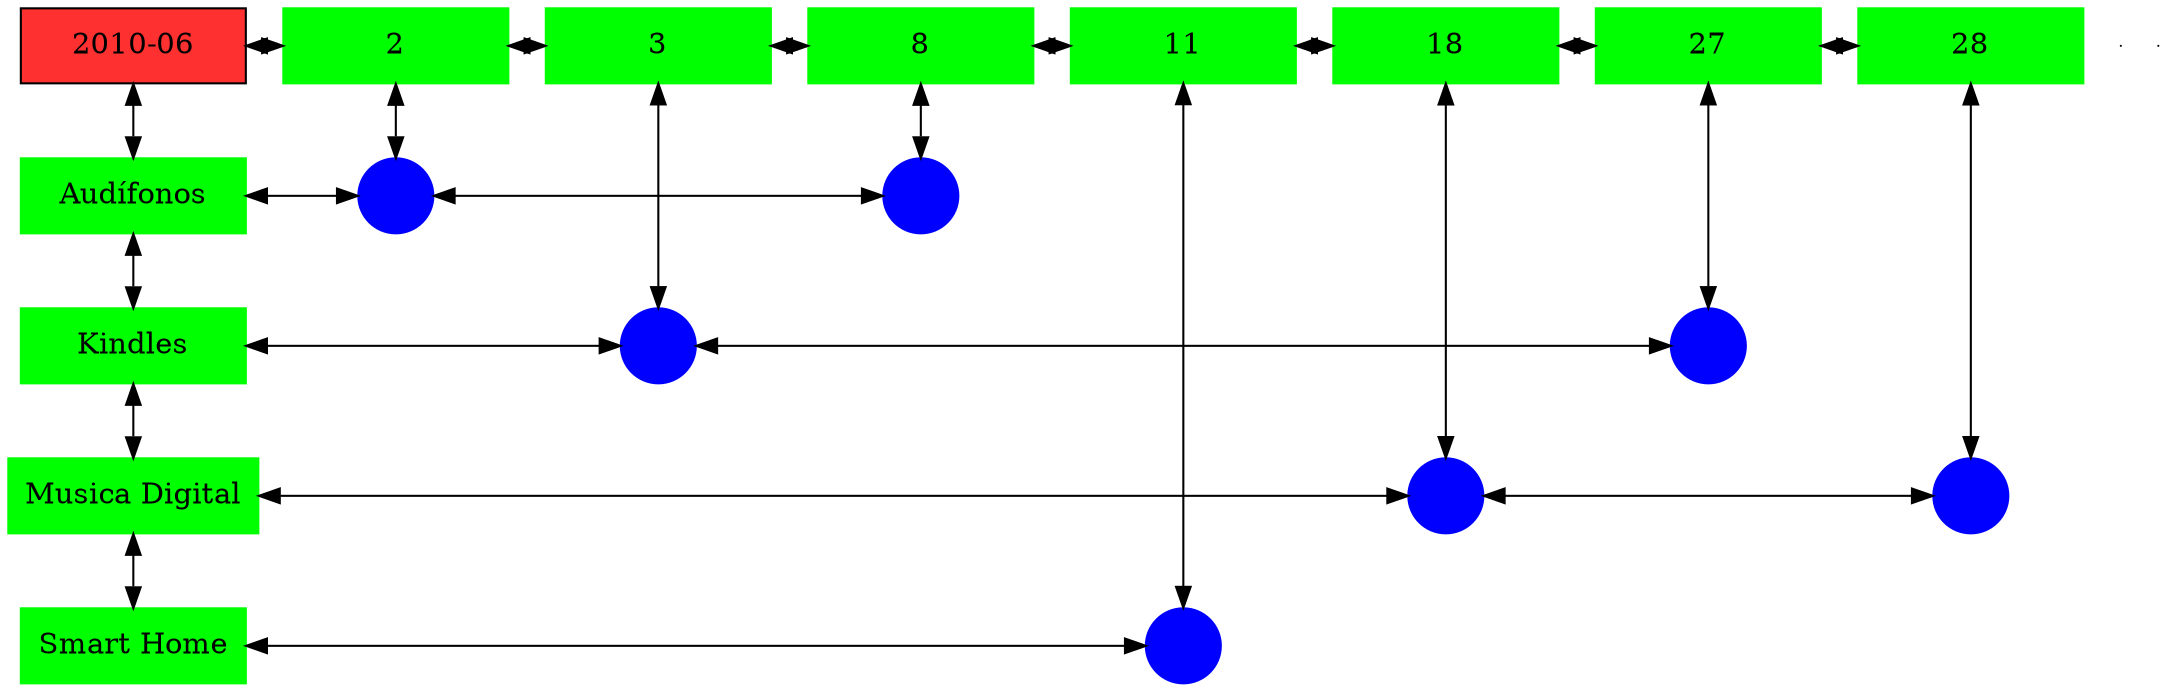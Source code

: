 digraph G{
node[shape="box"];
nodeMt[ label = "2010-06", width = 1.5, style = filled, fillcolor = firebrick1, group = 1 ];
e0[ shape = point, width = 0 ];
e1[ shape = point, width = 0 ];
node0xc001f4a4b0[label="2",color=green,style =filled,width = 1.5 group=2];
nodeMt->node0xc001f4a4b0[dir="both"];
{rank=same;nodeMt;node0xc001f4a4b0;}
node0xc0022abb80[label="3",color=green,style =filled,width = 1.5 group=3];
node0xc001f4a4b0->node0xc0022abb80[dir="both"];
{rank=same;node0xc001f4a4b0;node0xc0022abb80;}
node0xc00225caf0[label="8",color=green,style =filled,width = 1.5 group=8];
node0xc0022abb80->node0xc00225caf0[dir="both"];
{rank=same;node0xc0022abb80;node0xc00225caf0;}
node0xc002041630[label="11",color=green,style =filled,width = 1.5 group=11];
node0xc00225caf0->node0xc002041630[dir="both"];
{rank=same;node0xc00225caf0;node0xc002041630;}
node0xc0020be5f0[label="18",color=green,style =filled,width = 1.5 group=18];
node0xc002041630->node0xc0020be5f0[dir="both"];
{rank=same;node0xc002041630;node0xc0020be5f0;}
node0xc00225c0a0[label="27",color=green,style =filled,width = 1.5 group=27];
node0xc0020be5f0->node0xc00225c0a0[dir="both"];
{rank=same;node0xc0020be5f0;node0xc00225c0a0;}
node0xc001eaec30[label="28",color=green,style =filled,width = 1.5 group=28];
node0xc00225c0a0->node0xc001eaec30[dir="both"];
{rank=same;node0xc00225c0a0;node0xc001eaec30;}
node0xc001f4a460[label="Audífonos",color=green,style =filled width = 1.5 group=1];
node0xc001f41080[label="",color=blue,style =filled, width = 0.5 group=2 shape=circle];
node0xc001f4a460->node0xc001f41080[dir="both"];
{rank=same;node0xc001f4a460;node0xc001f41080;}
node0xc002258f00[label="",color=blue,style =filled, width = 0.5 group=8 shape=circle];
node0xc001f41080->node0xc002258f00[dir="both"];
{rank=same;node0xc002258f00;node0xc001f41080;}
node0xc00225c050[label="Kindles",color=green,style =filled width = 1.5 group=1];
node0xc0022b0c80[label="",color=blue,style =filled, width = 0.5 group=3 shape=circle];
node0xc00225c050->node0xc0022b0c80[dir="both"];
{rank=same;node0xc00225c050;node0xc0022b0c80;}
node0xc002258680[label="",color=blue,style =filled, width = 0.5 group=27 shape=circle];
node0xc0022b0c80->node0xc002258680[dir="both"];
{rank=same;node0xc002258680;node0xc0022b0c80;}
node0xc001eaebe0[label="Musica Digital",color=green,style =filled width = 1.5 group=1];
node0xc0020bc900[label="",color=blue,style =filled, width = 0.5 group=18 shape=circle];
node0xc001eaebe0->node0xc0020bc900[dir="both"];
{rank=same;node0xc001eaebe0;node0xc0020bc900;}
node0xc001ea5a80[label="",color=blue,style =filled, width = 0.5 group=28 shape=circle];
node0xc0020bc900->node0xc001ea5a80[dir="both"];
{rank=same;node0xc001ea5a80;node0xc0020bc900;}
node0xc0020415e0[label="Smart Home",color=green,style =filled width = 1.5 group=1];
node0xc002039d00[label="",color=blue,style =filled, width = 0.5 group=11 shape=circle];
node0xc0020415e0->node0xc002039d00[dir="both"];
{rank=same;node0xc0020415e0;node0xc002039d00;}
node0xc001f4a4b0->node0xc001f41080[dir="both"];
node0xc0022abb80->node0xc0022b0c80[dir="both"];
node0xc00225caf0->node0xc002258f00[dir="both"];
node0xc002041630->node0xc002039d00[dir="both"];
node0xc0020be5f0->node0xc0020bc900[dir="both"];
node0xc00225c0a0->node0xc002258680[dir="both"];
node0xc001eaec30->node0xc001ea5a80[dir="both"];
nodeMt->node0xc001f4a460[dir="both"];
node0xc001f4a460->node0xc00225c050[dir="both"];
node0xc00225c050->node0xc001eaebe0[dir="both"];
node0xc001eaebe0->node0xc0020415e0[dir="both"];
}
